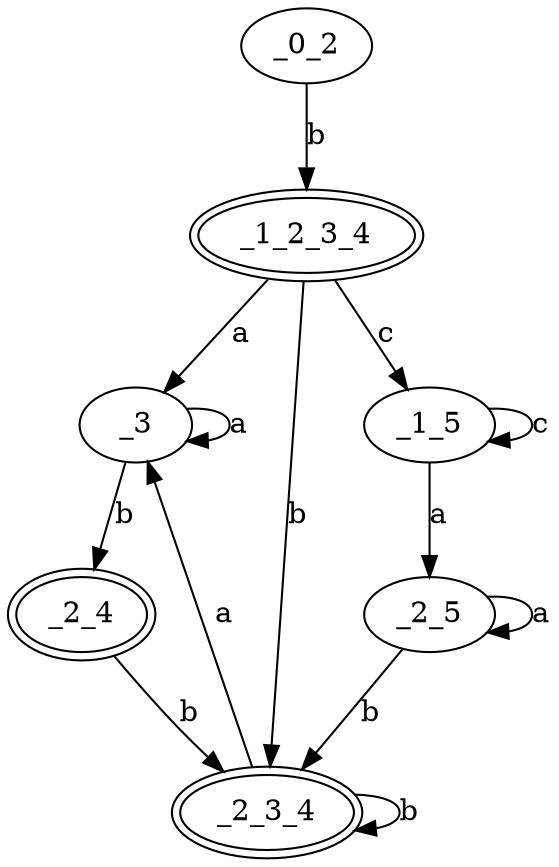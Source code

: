 digraph G {
_0_2->_1_2_3_4 [label="b"]
_1_2_3_4->_3 [label="a"]
_1_2_3_4->_2_3_4 [label="b"]
_1_2_3_4->_1_5 [label="c"]
_3->_3 [label="a"]
_3->_2_4 [label="b"]
_2_3_4->_3 [label="a"]
_2_3_4->_2_3_4 [label="b"]
_1_5->_2_5 [label="a"]
_1_5->_1_5 [label="c"]
_2_4->_2_3_4 [label="b"]
_2_5->_2_5 [label="a"]
_2_5->_2_3_4 [label="b"]
_1_2_3_4 [peripheries=2]
_2_3_4 [peripheries=2]
_2_4 [peripheries=2]
}
